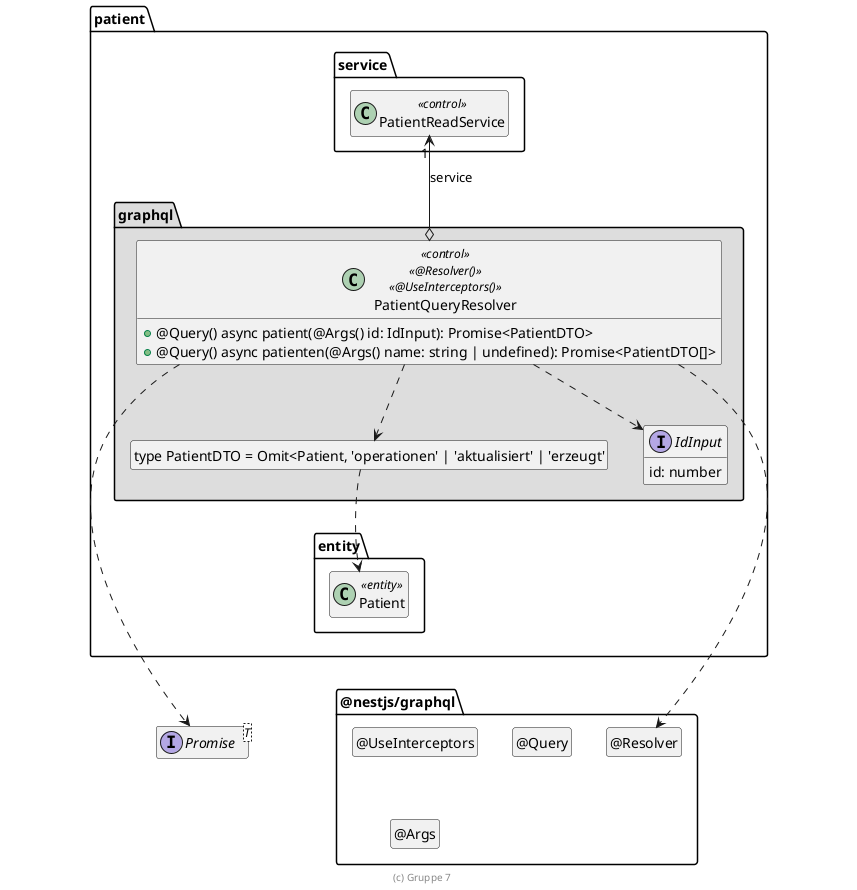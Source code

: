 ' Preview durch <Alt>d

@startuml Controller-Klasse

interface Promise<T>

package @nestjs/graphql {
  class "@Resolver" as Resolver
  hide Resolver circle

  class "@UseInterceptors" as UseInterceptors
  hide UseInterceptors circle

  class "@Query" as Query
  hide Query circle

  class "@Args" as Args
  hide Args circle

  Resolver .left[hidden].> Promise
}

package patient {
  package entity {
    class Patient <<entity>>
  }

  package service {
    class PatientReadService << control >>
  }

  package graphql #DDDDDD {
    class "type PatientDTO = Omit<Patient, 'operationen' | 'aktualisiert' | 'erzeugt'" as PatientDTO
    hide PatientDTO circle

    interface IdInput {
        id: number
    }

    class PatientQueryResolver << control >> << @Resolver() >> << @UseInterceptors() >> {
      + @Query() async patient(@Args() id: IdInput): Promise<PatientDTO>
      + @Query() async patienten(@Args() name: string | undefined): Promise<PatientDTO[]>
    }

    PatientQueryResolver o-up-> "1" PatientReadService : service
    PatientQueryResolver ..> PatientDTO
    PatientQueryResolver ..> IdInput
    PatientDTO ..> Patient
    PatientQueryResolver ..> Resolver

    PatientQueryResolver ..> Promise

    PatientDTO .[hidden].> Patient
    Patient .[hidden].> Promise
    PatientReadService .[hidden].> Promise
    Patient .[hidden].> Resolver
    PatientReadService .[hidden].> Resolver
  }
}

hide empty members

footer (c) Gruppe 7

@enduml
